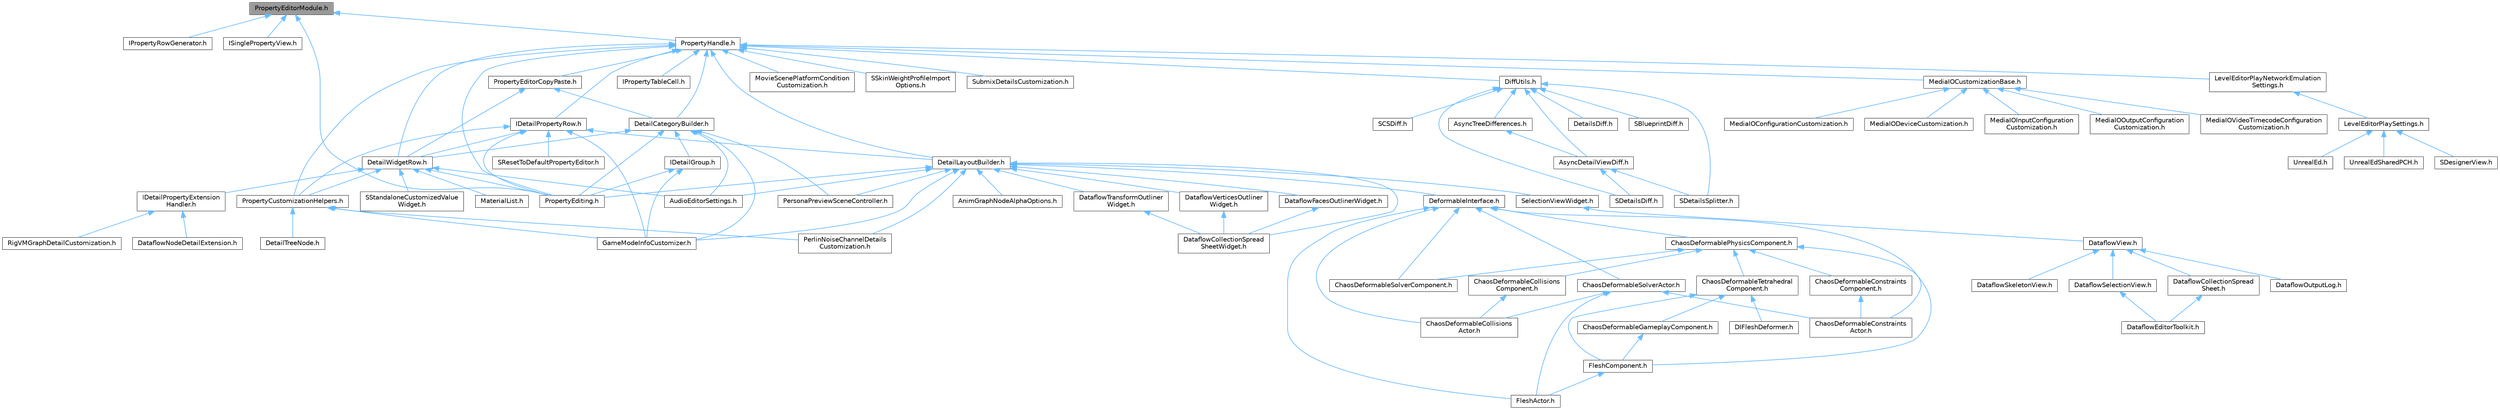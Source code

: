 digraph "PropertyEditorModule.h"
{
 // INTERACTIVE_SVG=YES
 // LATEX_PDF_SIZE
  bgcolor="transparent";
  edge [fontname=Helvetica,fontsize=10,labelfontname=Helvetica,labelfontsize=10];
  node [fontname=Helvetica,fontsize=10,shape=box,height=0.2,width=0.4];
  Node1 [id="Node000001",label="PropertyEditorModule.h",height=0.2,width=0.4,color="gray40", fillcolor="grey60", style="filled", fontcolor="black",tooltip=" "];
  Node1 -> Node2 [id="edge1_Node000001_Node000002",dir="back",color="steelblue1",style="solid",tooltip=" "];
  Node2 [id="Node000002",label="IPropertyRowGenerator.h",height=0.2,width=0.4,color="grey40", fillcolor="white", style="filled",URL="$d0/df2/IPropertyRowGenerator_8h.html",tooltip=" "];
  Node1 -> Node3 [id="edge2_Node000001_Node000003",dir="back",color="steelblue1",style="solid",tooltip=" "];
  Node3 [id="Node000003",label="ISinglePropertyView.h",height=0.2,width=0.4,color="grey40", fillcolor="white", style="filled",URL="$de/d4c/ISinglePropertyView_8h.html",tooltip=" "];
  Node1 -> Node4 [id="edge3_Node000001_Node000004",dir="back",color="steelblue1",style="solid",tooltip=" "];
  Node4 [id="Node000004",label="PropertyEditing.h",height=0.2,width=0.4,color="grey40", fillcolor="white", style="filled",URL="$d9/d30/PropertyEditing_8h.html",tooltip=" "];
  Node1 -> Node5 [id="edge4_Node000001_Node000005",dir="back",color="steelblue1",style="solid",tooltip=" "];
  Node5 [id="Node000005",label="PropertyHandle.h",height=0.2,width=0.4,color="grey40", fillcolor="white", style="filled",URL="$d7/d90/PropertyHandle_8h.html",tooltip=" "];
  Node5 -> Node6 [id="edge5_Node000005_Node000006",dir="back",color="steelblue1",style="solid",tooltip=" "];
  Node6 [id="Node000006",label="DetailCategoryBuilder.h",height=0.2,width=0.4,color="grey40", fillcolor="white", style="filled",URL="$d9/de8/DetailCategoryBuilder_8h.html",tooltip=" "];
  Node6 -> Node7 [id="edge6_Node000006_Node000007",dir="back",color="steelblue1",style="solid",tooltip=" "];
  Node7 [id="Node000007",label="AudioEditorSettings.h",height=0.2,width=0.4,color="grey40", fillcolor="white", style="filled",URL="$da/d86/AudioEditorSettings_8h.html",tooltip=" "];
  Node6 -> Node8 [id="edge7_Node000006_Node000008",dir="back",color="steelblue1",style="solid",tooltip=" "];
  Node8 [id="Node000008",label="DetailWidgetRow.h",height=0.2,width=0.4,color="grey40", fillcolor="white", style="filled",URL="$d4/d4d/DetailWidgetRow_8h.html",tooltip=" "];
  Node8 -> Node7 [id="edge8_Node000008_Node000007",dir="back",color="steelblue1",style="solid",tooltip=" "];
  Node8 -> Node9 [id="edge9_Node000008_Node000009",dir="back",color="steelblue1",style="solid",tooltip=" "];
  Node9 [id="Node000009",label="IDetailPropertyExtension\lHandler.h",height=0.2,width=0.4,color="grey40", fillcolor="white", style="filled",URL="$d6/d81/IDetailPropertyExtensionHandler_8h.html",tooltip=" "];
  Node9 -> Node10 [id="edge10_Node000009_Node000010",dir="back",color="steelblue1",style="solid",tooltip=" "];
  Node10 [id="Node000010",label="DataflowNodeDetailExtension.h",height=0.2,width=0.4,color="grey40", fillcolor="white", style="filled",URL="$d5/d08/DataflowNodeDetailExtension_8h.html",tooltip=" "];
  Node9 -> Node11 [id="edge11_Node000009_Node000011",dir="back",color="steelblue1",style="solid",tooltip=" "];
  Node11 [id="Node000011",label="RigVMGraphDetailCustomization.h",height=0.2,width=0.4,color="grey40", fillcolor="white", style="filled",URL="$da/d8c/RigVMGraphDetailCustomization_8h.html",tooltip=" "];
  Node8 -> Node12 [id="edge12_Node000008_Node000012",dir="back",color="steelblue1",style="solid",tooltip=" "];
  Node12 [id="Node000012",label="MaterialList.h",height=0.2,width=0.4,color="grey40", fillcolor="white", style="filled",URL="$df/d0c/MaterialList_8h.html",tooltip=" "];
  Node8 -> Node13 [id="edge13_Node000008_Node000013",dir="back",color="steelblue1",style="solid",tooltip=" "];
  Node13 [id="Node000013",label="PropertyCustomizationHelpers.h",height=0.2,width=0.4,color="grey40", fillcolor="white", style="filled",URL="$d7/dd0/PropertyCustomizationHelpers_8h.html",tooltip=" "];
  Node13 -> Node14 [id="edge14_Node000013_Node000014",dir="back",color="steelblue1",style="solid",tooltip=" "];
  Node14 [id="Node000014",label="DetailTreeNode.h",height=0.2,width=0.4,color="grey40", fillcolor="white", style="filled",URL="$d8/d32/DetailTreeNode_8h.html",tooltip=" "];
  Node13 -> Node15 [id="edge15_Node000013_Node000015",dir="back",color="steelblue1",style="solid",tooltip=" "];
  Node15 [id="Node000015",label="GameModeInfoCustomizer.h",height=0.2,width=0.4,color="grey40", fillcolor="white", style="filled",URL="$d5/df3/GameModeInfoCustomizer_8h.html",tooltip=" "];
  Node13 -> Node16 [id="edge16_Node000013_Node000016",dir="back",color="steelblue1",style="solid",tooltip=" "];
  Node16 [id="Node000016",label="PerlinNoiseChannelDetails\lCustomization.h",height=0.2,width=0.4,color="grey40", fillcolor="white", style="filled",URL="$d6/df3/PerlinNoiseChannelDetailsCustomization_8h.html",tooltip=" "];
  Node8 -> Node4 [id="edge17_Node000008_Node000004",dir="back",color="steelblue1",style="solid",tooltip=" "];
  Node8 -> Node17 [id="edge18_Node000008_Node000017",dir="back",color="steelblue1",style="solid",tooltip=" "];
  Node17 [id="Node000017",label="SStandaloneCustomizedValue\lWidget.h",height=0.2,width=0.4,color="grey40", fillcolor="white", style="filled",URL="$d9/dd7/SStandaloneCustomizedValueWidget_8h.html",tooltip=" "];
  Node6 -> Node15 [id="edge19_Node000006_Node000015",dir="back",color="steelblue1",style="solid",tooltip=" "];
  Node6 -> Node18 [id="edge20_Node000006_Node000018",dir="back",color="steelblue1",style="solid",tooltip=" "];
  Node18 [id="Node000018",label="IDetailGroup.h",height=0.2,width=0.4,color="grey40", fillcolor="white", style="filled",URL="$d2/d7f/IDetailGroup_8h.html",tooltip=" "];
  Node18 -> Node15 [id="edge21_Node000018_Node000015",dir="back",color="steelblue1",style="solid",tooltip=" "];
  Node18 -> Node4 [id="edge22_Node000018_Node000004",dir="back",color="steelblue1",style="solid",tooltip=" "];
  Node6 -> Node19 [id="edge23_Node000006_Node000019",dir="back",color="steelblue1",style="solid",tooltip=" "];
  Node19 [id="Node000019",label="PersonaPreviewSceneController.h",height=0.2,width=0.4,color="grey40", fillcolor="white", style="filled",URL="$df/de2/PersonaPreviewSceneController_8h.html",tooltip=" "];
  Node6 -> Node4 [id="edge24_Node000006_Node000004",dir="back",color="steelblue1",style="solid",tooltip=" "];
  Node5 -> Node20 [id="edge25_Node000005_Node000020",dir="back",color="steelblue1",style="solid",tooltip=" "];
  Node20 [id="Node000020",label="DetailLayoutBuilder.h",height=0.2,width=0.4,color="grey40", fillcolor="white", style="filled",URL="$d1/df5/DetailLayoutBuilder_8h.html",tooltip=" "];
  Node20 -> Node21 [id="edge26_Node000020_Node000021",dir="back",color="steelblue1",style="solid",tooltip=" "];
  Node21 [id="Node000021",label="AnimGraphNodeAlphaOptions.h",height=0.2,width=0.4,color="grey40", fillcolor="white", style="filled",URL="$d6/df6/AnimGraphNodeAlphaOptions_8h.html",tooltip=" "];
  Node20 -> Node7 [id="edge27_Node000020_Node000007",dir="back",color="steelblue1",style="solid",tooltip=" "];
  Node20 -> Node22 [id="edge28_Node000020_Node000022",dir="back",color="steelblue1",style="solid",tooltip=" "];
  Node22 [id="Node000022",label="DataflowCollectionSpread\lSheetWidget.h",height=0.2,width=0.4,color="grey40", fillcolor="white", style="filled",URL="$da/da3/DataflowCollectionSpreadSheetWidget_8h.html",tooltip=" "];
  Node20 -> Node23 [id="edge29_Node000020_Node000023",dir="back",color="steelblue1",style="solid",tooltip=" "];
  Node23 [id="Node000023",label="DataflowFacesOutlinerWidget.h",height=0.2,width=0.4,color="grey40", fillcolor="white", style="filled",URL="$d1/d1c/DataflowFacesOutlinerWidget_8h.html",tooltip=" "];
  Node23 -> Node22 [id="edge30_Node000023_Node000022",dir="back",color="steelblue1",style="solid",tooltip=" "];
  Node20 -> Node24 [id="edge31_Node000020_Node000024",dir="back",color="steelblue1",style="solid",tooltip=" "];
  Node24 [id="Node000024",label="DataflowTransformOutliner\lWidget.h",height=0.2,width=0.4,color="grey40", fillcolor="white", style="filled",URL="$d8/df9/DataflowTransformOutlinerWidget_8h.html",tooltip=" "];
  Node24 -> Node22 [id="edge32_Node000024_Node000022",dir="back",color="steelblue1",style="solid",tooltip=" "];
  Node20 -> Node25 [id="edge33_Node000020_Node000025",dir="back",color="steelblue1",style="solid",tooltip=" "];
  Node25 [id="Node000025",label="DataflowVerticesOutliner\lWidget.h",height=0.2,width=0.4,color="grey40", fillcolor="white", style="filled",URL="$dd/deb/DataflowVerticesOutlinerWidget_8h.html",tooltip=" "];
  Node25 -> Node22 [id="edge34_Node000025_Node000022",dir="back",color="steelblue1",style="solid",tooltip=" "];
  Node20 -> Node26 [id="edge35_Node000020_Node000026",dir="back",color="steelblue1",style="solid",tooltip=" "];
  Node26 [id="Node000026",label="DeformableInterface.h",height=0.2,width=0.4,color="grey40", fillcolor="white", style="filled",URL="$da/d3e/DeformableInterface_8h.html",tooltip=" "];
  Node26 -> Node27 [id="edge36_Node000026_Node000027",dir="back",color="steelblue1",style="solid",tooltip=" "];
  Node27 [id="Node000027",label="ChaosDeformableCollisions\lActor.h",height=0.2,width=0.4,color="grey40", fillcolor="white", style="filled",URL="$d2/dce/ChaosDeformableCollisionsActor_8h.html",tooltip=" "];
  Node26 -> Node28 [id="edge37_Node000026_Node000028",dir="back",color="steelblue1",style="solid",tooltip=" "];
  Node28 [id="Node000028",label="ChaosDeformableConstraints\lActor.h",height=0.2,width=0.4,color="grey40", fillcolor="white", style="filled",URL="$d0/dd2/ChaosDeformableConstraintsActor_8h.html",tooltip=" "];
  Node26 -> Node29 [id="edge38_Node000026_Node000029",dir="back",color="steelblue1",style="solid",tooltip=" "];
  Node29 [id="Node000029",label="ChaosDeformablePhysicsComponent.h",height=0.2,width=0.4,color="grey40", fillcolor="white", style="filled",URL="$d3/da9/ChaosDeformablePhysicsComponent_8h.html",tooltip=" "];
  Node29 -> Node30 [id="edge39_Node000029_Node000030",dir="back",color="steelblue1",style="solid",tooltip=" "];
  Node30 [id="Node000030",label="ChaosDeformableCollisions\lComponent.h",height=0.2,width=0.4,color="grey40", fillcolor="white", style="filled",URL="$d3/da7/ChaosDeformableCollisionsComponent_8h.html",tooltip=" "];
  Node30 -> Node27 [id="edge40_Node000030_Node000027",dir="back",color="steelblue1",style="solid",tooltip=" "];
  Node29 -> Node31 [id="edge41_Node000029_Node000031",dir="back",color="steelblue1",style="solid",tooltip=" "];
  Node31 [id="Node000031",label="ChaosDeformableConstraints\lComponent.h",height=0.2,width=0.4,color="grey40", fillcolor="white", style="filled",URL="$d9/df8/ChaosDeformableConstraintsComponent_8h.html",tooltip=" "];
  Node31 -> Node28 [id="edge42_Node000031_Node000028",dir="back",color="steelblue1",style="solid",tooltip=" "];
  Node29 -> Node32 [id="edge43_Node000029_Node000032",dir="back",color="steelblue1",style="solid",tooltip=" "];
  Node32 [id="Node000032",label="ChaosDeformableSolverComponent.h",height=0.2,width=0.4,color="grey40", fillcolor="white", style="filled",URL="$dd/df6/ChaosDeformableSolverComponent_8h.html",tooltip=" "];
  Node29 -> Node33 [id="edge44_Node000029_Node000033",dir="back",color="steelblue1",style="solid",tooltip=" "];
  Node33 [id="Node000033",label="ChaosDeformableTetrahedral\lComponent.h",height=0.2,width=0.4,color="grey40", fillcolor="white", style="filled",URL="$d3/db3/ChaosDeformableTetrahedralComponent_8h.html",tooltip=" "];
  Node33 -> Node34 [id="edge45_Node000033_Node000034",dir="back",color="steelblue1",style="solid",tooltip=" "];
  Node34 [id="Node000034",label="ChaosDeformableGameplayComponent.h",height=0.2,width=0.4,color="grey40", fillcolor="white", style="filled",URL="$d4/de0/ChaosDeformableGameplayComponent_8h.html",tooltip=" "];
  Node34 -> Node35 [id="edge46_Node000034_Node000035",dir="back",color="steelblue1",style="solid",tooltip=" "];
  Node35 [id="Node000035",label="FleshComponent.h",height=0.2,width=0.4,color="grey40", fillcolor="white", style="filled",URL="$d0/d29/FleshComponent_8h.html",tooltip=" "];
  Node35 -> Node36 [id="edge47_Node000035_Node000036",dir="back",color="steelblue1",style="solid",tooltip=" "];
  Node36 [id="Node000036",label="FleshActor.h",height=0.2,width=0.4,color="grey40", fillcolor="white", style="filled",URL="$d1/d7e/FleshActor_8h.html",tooltip=" "];
  Node33 -> Node37 [id="edge48_Node000033_Node000037",dir="back",color="steelblue1",style="solid",tooltip=" "];
  Node37 [id="Node000037",label="DIFleshDeformer.h",height=0.2,width=0.4,color="grey40", fillcolor="white", style="filled",URL="$d6/d60/DIFleshDeformer_8h.html",tooltip=" "];
  Node33 -> Node35 [id="edge49_Node000033_Node000035",dir="back",color="steelblue1",style="solid",tooltip=" "];
  Node29 -> Node35 [id="edge50_Node000029_Node000035",dir="back",color="steelblue1",style="solid",tooltip=" "];
  Node26 -> Node38 [id="edge51_Node000026_Node000038",dir="back",color="steelblue1",style="solid",tooltip=" "];
  Node38 [id="Node000038",label="ChaosDeformableSolverActor.h",height=0.2,width=0.4,color="grey40", fillcolor="white", style="filled",URL="$d2/de9/ChaosDeformableSolverActor_8h.html",tooltip=" "];
  Node38 -> Node27 [id="edge52_Node000038_Node000027",dir="back",color="steelblue1",style="solid",tooltip=" "];
  Node38 -> Node28 [id="edge53_Node000038_Node000028",dir="back",color="steelblue1",style="solid",tooltip=" "];
  Node38 -> Node36 [id="edge54_Node000038_Node000036",dir="back",color="steelblue1",style="solid",tooltip=" "];
  Node26 -> Node32 [id="edge55_Node000026_Node000032",dir="back",color="steelblue1",style="solid",tooltip=" "];
  Node26 -> Node36 [id="edge56_Node000026_Node000036",dir="back",color="steelblue1",style="solid",tooltip=" "];
  Node20 -> Node15 [id="edge57_Node000020_Node000015",dir="back",color="steelblue1",style="solid",tooltip=" "];
  Node20 -> Node16 [id="edge58_Node000020_Node000016",dir="back",color="steelblue1",style="solid",tooltip=" "];
  Node20 -> Node19 [id="edge59_Node000020_Node000019",dir="back",color="steelblue1",style="solid",tooltip=" "];
  Node20 -> Node4 [id="edge60_Node000020_Node000004",dir="back",color="steelblue1",style="solid",tooltip=" "];
  Node20 -> Node39 [id="edge61_Node000020_Node000039",dir="back",color="steelblue1",style="solid",tooltip=" "];
  Node39 [id="Node000039",label="SelectionViewWidget.h",height=0.2,width=0.4,color="grey40", fillcolor="white", style="filled",URL="$dc/db5/SelectionViewWidget_8h.html",tooltip=" "];
  Node39 -> Node40 [id="edge62_Node000039_Node000040",dir="back",color="steelblue1",style="solid",tooltip=" "];
  Node40 [id="Node000040",label="DataflowView.h",height=0.2,width=0.4,color="grey40", fillcolor="white", style="filled",URL="$d4/d2e/DataflowView_8h.html",tooltip=" "];
  Node40 -> Node41 [id="edge63_Node000040_Node000041",dir="back",color="steelblue1",style="solid",tooltip=" "];
  Node41 [id="Node000041",label="DataflowCollectionSpread\lSheet.h",height=0.2,width=0.4,color="grey40", fillcolor="white", style="filled",URL="$da/da7/DataflowCollectionSpreadSheet_8h.html",tooltip=" "];
  Node41 -> Node42 [id="edge64_Node000041_Node000042",dir="back",color="steelblue1",style="solid",tooltip=" "];
  Node42 [id="Node000042",label="DataflowEditorToolkit.h",height=0.2,width=0.4,color="grey40", fillcolor="white", style="filled",URL="$d8/d80/DataflowEditorToolkit_8h.html",tooltip=" "];
  Node40 -> Node43 [id="edge65_Node000040_Node000043",dir="back",color="steelblue1",style="solid",tooltip=" "];
  Node43 [id="Node000043",label="DataflowOutputLog.h",height=0.2,width=0.4,color="grey40", fillcolor="white", style="filled",URL="$df/d1e/DataflowOutputLog_8h.html",tooltip=" "];
  Node40 -> Node44 [id="edge66_Node000040_Node000044",dir="back",color="steelblue1",style="solid",tooltip=" "];
  Node44 [id="Node000044",label="DataflowSelectionView.h",height=0.2,width=0.4,color="grey40", fillcolor="white", style="filled",URL="$d6/d34/DataflowSelectionView_8h.html",tooltip=" "];
  Node44 -> Node42 [id="edge67_Node000044_Node000042",dir="back",color="steelblue1",style="solid",tooltip=" "];
  Node40 -> Node45 [id="edge68_Node000040_Node000045",dir="back",color="steelblue1",style="solid",tooltip=" "];
  Node45 [id="Node000045",label="DataflowSkeletonView.h",height=0.2,width=0.4,color="grey40", fillcolor="white", style="filled",URL="$d7/df7/DataflowSkeletonView_8h.html",tooltip=" "];
  Node5 -> Node8 [id="edge69_Node000005_Node000008",dir="back",color="steelblue1",style="solid",tooltip=" "];
  Node5 -> Node46 [id="edge70_Node000005_Node000046",dir="back",color="steelblue1",style="solid",tooltip=" "];
  Node46 [id="Node000046",label="DiffUtils.h",height=0.2,width=0.4,color="grey40", fillcolor="white", style="filled",URL="$d4/d91/DiffUtils_8h.html",tooltip=" "];
  Node46 -> Node47 [id="edge71_Node000046_Node000047",dir="back",color="steelblue1",style="solid",tooltip=" "];
  Node47 [id="Node000047",label="AsyncDetailViewDiff.h",height=0.2,width=0.4,color="grey40", fillcolor="white", style="filled",URL="$dc/d54/AsyncDetailViewDiff_8h.html",tooltip=" "];
  Node47 -> Node48 [id="edge72_Node000047_Node000048",dir="back",color="steelblue1",style="solid",tooltip=" "];
  Node48 [id="Node000048",label="SDetailsDiff.h",height=0.2,width=0.4,color="grey40", fillcolor="white", style="filled",URL="$da/d09/SDetailsDiff_8h.html",tooltip=" "];
  Node47 -> Node49 [id="edge73_Node000047_Node000049",dir="back",color="steelblue1",style="solid",tooltip=" "];
  Node49 [id="Node000049",label="SDetailsSplitter.h",height=0.2,width=0.4,color="grey40", fillcolor="white", style="filled",URL="$d5/de5/SDetailsSplitter_8h.html",tooltip=" "];
  Node46 -> Node50 [id="edge74_Node000046_Node000050",dir="back",color="steelblue1",style="solid",tooltip=" "];
  Node50 [id="Node000050",label="AsyncTreeDifferences.h",height=0.2,width=0.4,color="grey40", fillcolor="white", style="filled",URL="$dd/d63/AsyncTreeDifferences_8h.html",tooltip=" "];
  Node50 -> Node47 [id="edge75_Node000050_Node000047",dir="back",color="steelblue1",style="solid",tooltip=" "];
  Node46 -> Node51 [id="edge76_Node000046_Node000051",dir="back",color="steelblue1",style="solid",tooltip=" "];
  Node51 [id="Node000051",label="DetailsDiff.h",height=0.2,width=0.4,color="grey40", fillcolor="white", style="filled",URL="$de/dfc/DetailsDiff_8h.html",tooltip=" "];
  Node46 -> Node52 [id="edge77_Node000046_Node000052",dir="back",color="steelblue1",style="solid",tooltip=" "];
  Node52 [id="Node000052",label="SBlueprintDiff.h",height=0.2,width=0.4,color="grey40", fillcolor="white", style="filled",URL="$de/d6d/SBlueprintDiff_8h.html",tooltip=" "];
  Node46 -> Node53 [id="edge78_Node000046_Node000053",dir="back",color="steelblue1",style="solid",tooltip=" "];
  Node53 [id="Node000053",label="SCSDiff.h",height=0.2,width=0.4,color="grey40", fillcolor="white", style="filled",URL="$da/dc5/SCSDiff_8h.html",tooltip=" "];
  Node46 -> Node48 [id="edge79_Node000046_Node000048",dir="back",color="steelblue1",style="solid",tooltip=" "];
  Node46 -> Node49 [id="edge80_Node000046_Node000049",dir="back",color="steelblue1",style="solid",tooltip=" "];
  Node5 -> Node54 [id="edge81_Node000005_Node000054",dir="back",color="steelblue1",style="solid",tooltip=" "];
  Node54 [id="Node000054",label="IDetailPropertyRow.h",height=0.2,width=0.4,color="grey40", fillcolor="white", style="filled",URL="$de/d40/IDetailPropertyRow_8h.html",tooltip=" "];
  Node54 -> Node20 [id="edge82_Node000054_Node000020",dir="back",color="steelblue1",style="solid",tooltip=" "];
  Node54 -> Node8 [id="edge83_Node000054_Node000008",dir="back",color="steelblue1",style="solid",tooltip=" "];
  Node54 -> Node15 [id="edge84_Node000054_Node000015",dir="back",color="steelblue1",style="solid",tooltip=" "];
  Node54 -> Node13 [id="edge85_Node000054_Node000013",dir="back",color="steelblue1",style="solid",tooltip=" "];
  Node54 -> Node4 [id="edge86_Node000054_Node000004",dir="back",color="steelblue1",style="solid",tooltip=" "];
  Node54 -> Node55 [id="edge87_Node000054_Node000055",dir="back",color="steelblue1",style="solid",tooltip=" "];
  Node55 [id="Node000055",label="SResetToDefaultPropertyEditor.h",height=0.2,width=0.4,color="grey40", fillcolor="white", style="filled",URL="$d5/d3b/SResetToDefaultPropertyEditor_8h.html",tooltip=" "];
  Node5 -> Node56 [id="edge88_Node000005_Node000056",dir="back",color="steelblue1",style="solid",tooltip=" "];
  Node56 [id="Node000056",label="IPropertyTableCell.h",height=0.2,width=0.4,color="grey40", fillcolor="white", style="filled",URL="$d1/dbb/IPropertyTableCell_8h.html",tooltip=" "];
  Node5 -> Node57 [id="edge89_Node000005_Node000057",dir="back",color="steelblue1",style="solid",tooltip=" "];
  Node57 [id="Node000057",label="LevelEditorPlayNetworkEmulation\lSettings.h",height=0.2,width=0.4,color="grey40", fillcolor="white", style="filled",URL="$d4/d35/LevelEditorPlayNetworkEmulationSettings_8h.html",tooltip=" "];
  Node57 -> Node58 [id="edge90_Node000057_Node000058",dir="back",color="steelblue1",style="solid",tooltip=" "];
  Node58 [id="Node000058",label="LevelEditorPlaySettings.h",height=0.2,width=0.4,color="grey40", fillcolor="white", style="filled",URL="$d4/d3b/LevelEditorPlaySettings_8h.html",tooltip=" "];
  Node58 -> Node59 [id="edge91_Node000058_Node000059",dir="back",color="steelblue1",style="solid",tooltip=" "];
  Node59 [id="Node000059",label="SDesignerView.h",height=0.2,width=0.4,color="grey40", fillcolor="white", style="filled",URL="$d2/d14/SDesignerView_8h.html",tooltip=" "];
  Node58 -> Node60 [id="edge92_Node000058_Node000060",dir="back",color="steelblue1",style="solid",tooltip=" "];
  Node60 [id="Node000060",label="UnrealEd.h",height=0.2,width=0.4,color="grey40", fillcolor="white", style="filled",URL="$d2/d5f/UnrealEd_8h.html",tooltip=" "];
  Node58 -> Node61 [id="edge93_Node000058_Node000061",dir="back",color="steelblue1",style="solid",tooltip=" "];
  Node61 [id="Node000061",label="UnrealEdSharedPCH.h",height=0.2,width=0.4,color="grey40", fillcolor="white", style="filled",URL="$d1/de6/UnrealEdSharedPCH_8h.html",tooltip=" "];
  Node5 -> Node62 [id="edge94_Node000005_Node000062",dir="back",color="steelblue1",style="solid",tooltip=" "];
  Node62 [id="Node000062",label="MediaIOCustomizationBase.h",height=0.2,width=0.4,color="grey40", fillcolor="white", style="filled",URL="$d2/dd0/MediaIOCustomizationBase_8h.html",tooltip=" "];
  Node62 -> Node63 [id="edge95_Node000062_Node000063",dir="back",color="steelblue1",style="solid",tooltip=" "];
  Node63 [id="Node000063",label="MediaIOConfigurationCustomization.h",height=0.2,width=0.4,color="grey40", fillcolor="white", style="filled",URL="$d8/d5e/MediaIOConfigurationCustomization_8h.html",tooltip=" "];
  Node62 -> Node64 [id="edge96_Node000062_Node000064",dir="back",color="steelblue1",style="solid",tooltip=" "];
  Node64 [id="Node000064",label="MediaIODeviceCustomization.h",height=0.2,width=0.4,color="grey40", fillcolor="white", style="filled",URL="$dc/ded/MediaIODeviceCustomization_8h.html",tooltip=" "];
  Node62 -> Node65 [id="edge97_Node000062_Node000065",dir="back",color="steelblue1",style="solid",tooltip=" "];
  Node65 [id="Node000065",label="MediaIOInputConfiguration\lCustomization.h",height=0.2,width=0.4,color="grey40", fillcolor="white", style="filled",URL="$db/da1/MediaIOInputConfigurationCustomization_8h.html",tooltip=" "];
  Node62 -> Node66 [id="edge98_Node000062_Node000066",dir="back",color="steelblue1",style="solid",tooltip=" "];
  Node66 [id="Node000066",label="MediaIOOutputConfiguration\lCustomization.h",height=0.2,width=0.4,color="grey40", fillcolor="white", style="filled",URL="$d2/d1f/MediaIOOutputConfigurationCustomization_8h.html",tooltip=" "];
  Node62 -> Node67 [id="edge99_Node000062_Node000067",dir="back",color="steelblue1",style="solid",tooltip=" "];
  Node67 [id="Node000067",label="MediaIOVideoTimecodeConfiguration\lCustomization.h",height=0.2,width=0.4,color="grey40", fillcolor="white", style="filled",URL="$d8/d72/MediaIOVideoTimecodeConfigurationCustomization_8h.html",tooltip=" "];
  Node5 -> Node68 [id="edge100_Node000005_Node000068",dir="back",color="steelblue1",style="solid",tooltip=" "];
  Node68 [id="Node000068",label="MovieScenePlatformCondition\lCustomization.h",height=0.2,width=0.4,color="grey40", fillcolor="white", style="filled",URL="$d3/d92/MovieScenePlatformConditionCustomization_8h.html",tooltip=" "];
  Node5 -> Node13 [id="edge101_Node000005_Node000013",dir="back",color="steelblue1",style="solid",tooltip=" "];
  Node5 -> Node4 [id="edge102_Node000005_Node000004",dir="back",color="steelblue1",style="solid",tooltip=" "];
  Node5 -> Node69 [id="edge103_Node000005_Node000069",dir="back",color="steelblue1",style="solid",tooltip=" "];
  Node69 [id="Node000069",label="PropertyEditorCopyPaste.h",height=0.2,width=0.4,color="grey40", fillcolor="white", style="filled",URL="$d2/de2/PropertyEditorCopyPaste_8h.html",tooltip=" "];
  Node69 -> Node6 [id="edge104_Node000069_Node000006",dir="back",color="steelblue1",style="solid",tooltip=" "];
  Node69 -> Node8 [id="edge105_Node000069_Node000008",dir="back",color="steelblue1",style="solid",tooltip=" "];
  Node5 -> Node70 [id="edge106_Node000005_Node000070",dir="back",color="steelblue1",style="solid",tooltip=" "];
  Node70 [id="Node000070",label="SSkinWeightProfileImport\lOptions.h",height=0.2,width=0.4,color="grey40", fillcolor="white", style="filled",URL="$d9/d21/SSkinWeightProfileImportOptions_8h.html",tooltip=" "];
  Node5 -> Node71 [id="edge107_Node000005_Node000071",dir="back",color="steelblue1",style="solid",tooltip=" "];
  Node71 [id="Node000071",label="SubmixDetailsCustomization.h",height=0.2,width=0.4,color="grey40", fillcolor="white", style="filled",URL="$d8/d24/SubmixDetailsCustomization_8h.html",tooltip=" "];
}
